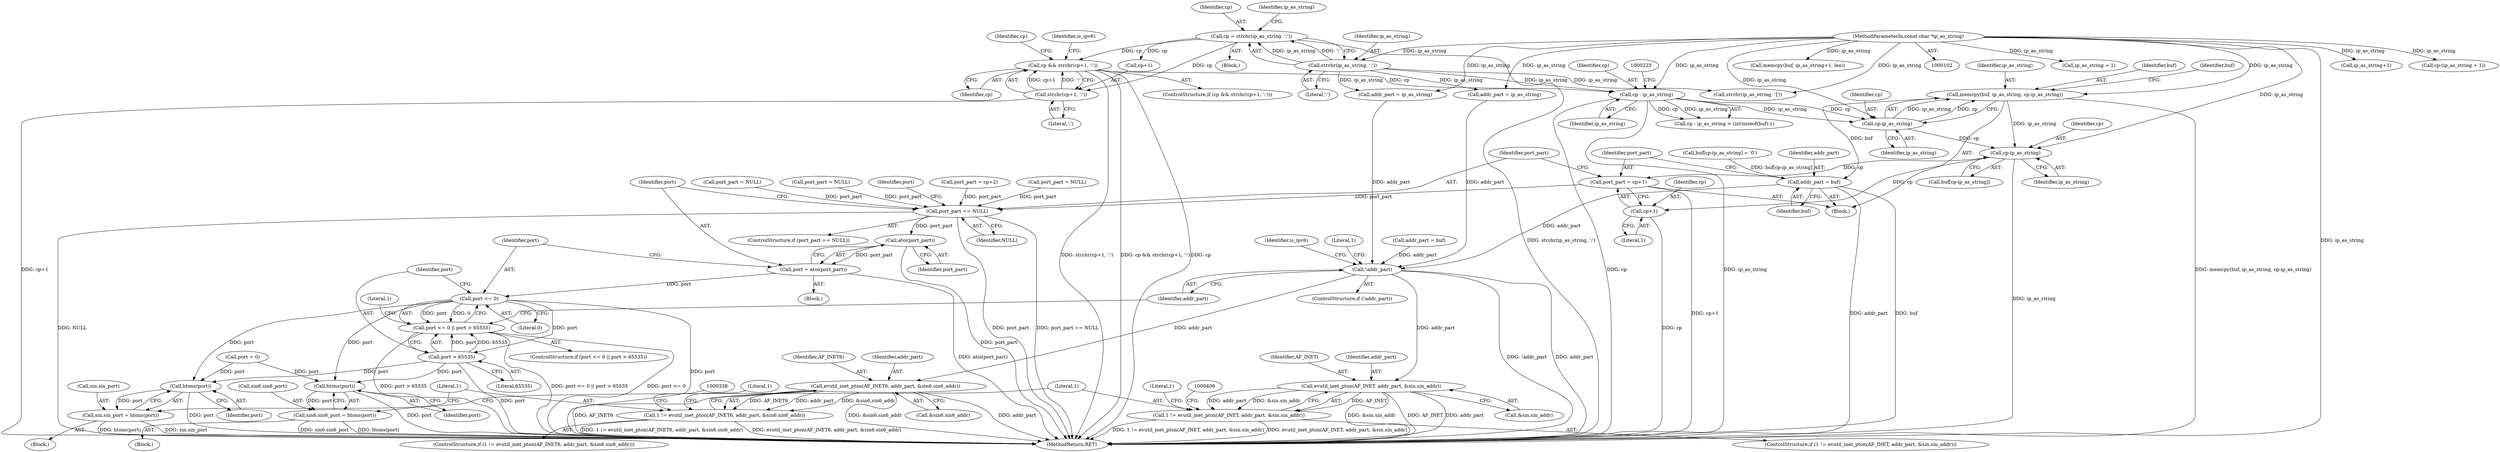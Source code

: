 digraph "0_libevent_329acc18a0768c21ba22522f01a5c7f46cacc4d5@API" {
"1000231" [label="(Call,memcpy(buf, ip_as_string, cp-ip_as_string))"];
"1000234" [label="(Call,cp-ip_as_string)"];
"1000218" [label="(Call,cp - ip_as_string)"];
"1000192" [label="(Call,cp && strchr(cp+1, ':'))"];
"1000113" [label="(Call,cp = strchr(ip_as_string, ':'))"];
"1000115" [label="(Call,strchr(ip_as_string, ':'))"];
"1000103" [label="(MethodParameterIn,const char *ip_as_string)"];
"1000194" [label="(Call,strchr(cp+1, ':'))"];
"1000240" [label="(Call,cp-ip_as_string)"];
"1000247" [label="(Call,port_part = cp+1)"];
"1000264" [label="(Call,port_part == NULL)"];
"1000275" [label="(Call,atoi(port_part))"];
"1000273" [label="(Call,port = atoi(port_part))"];
"1000279" [label="(Call,port <= 0)"];
"1000278" [label="(Call,port <= 0 || port > 65535)"];
"1000282" [label="(Call,port > 65535)"];
"1000320" [label="(Call,htons(port))"];
"1000316" [label="(Call,sin6.sin6_port = htons(port))"];
"1000388" [label="(Call,htons(port))"];
"1000384" [label="(Call,sin.sin_port = htons(port))"];
"1000249" [label="(Call,cp+1)"];
"1000244" [label="(Call,addr_part = buf)"];
"1000290" [label="(Call,!addr_part)"];
"1000325" [label="(Call,evutil_inet_pton(AF_INET6, addr_part, &sin6.sin6_addr))"];
"1000323" [label="(Call,1 != evutil_inet_pton(AF_INET6, addr_part, &sin6.sin6_addr))"];
"1000393" [label="(Call,evutil_inet_pton(AF_INET, addr_part, &sin.sin_addr))"];
"1000391" [label="(Call,1 != evutil_inet_pton(AF_INET, addr_part, &sin.sin_addr))"];
"1000142" [label="(Call,ip_as_string + 1)"];
"1000195" [label="(Call,cp+1)"];
"1000217" [label="(Call,cp - ip_as_string > (int)sizeof(buf)-1)"];
"1000316" [label="(Call,sin6.sin6_port = htons(port))"];
"1000169" [label="(Call,addr_part = buf)"];
"1000294" [label="(Literal,1)"];
"1000320" [label="(Call,htons(port))"];
"1000328" [label="(Call,&sin6.sin6_addr)"];
"1000395" [label="(Identifier,addr_part)"];
"1000218" [label="(Call,cp - ip_as_string)"];
"1000317" [label="(Call,sin6.sin6_port)"];
"1000284" [label="(Literal,65535)"];
"1000240" [label="(Call,cp-ip_as_string)"];
"1000219" [label="(Identifier,cp)"];
"1000334" [label="(Literal,1)"];
"1000276" [label="(Identifier,port_part)"];
"1000281" [label="(Literal,0)"];
"1000272" [label="(Block,)"];
"1000248" [label="(Identifier,port_part)"];
"1000290" [label="(Call,!addr_part)"];
"1000392" [label="(Literal,1)"];
"1000291" [label="(Identifier,addr_part)"];
"1000384" [label="(Call,sin.sin_port = htons(port))"];
"1000385" [label="(Call,sin.sin_port)"];
"1000114" [label="(Identifier,cp)"];
"1000273" [label="(Call,port = atoi(port_part))"];
"1000191" [label="(ControlStructure,if (cp && strchr(cp+1, ':')))"];
"1000103" [label="(MethodParameterIn,const char *ip_as_string)"];
"1000251" [label="(Literal,1)"];
"1000254" [label="(Call,addr_part = ip_as_string)"];
"1000193" [label="(Identifier,cp)"];
"1000321" [label="(Identifier,port)"];
"1000203" [label="(Call,addr_part = ip_as_string)"];
"1000390" [label="(ControlStructure,if (1 != evutil_inet_pton(AF_INET, addr_part, &sin.sin_addr)))"];
"1000236" [label="(Identifier,ip_as_string)"];
"1000296" [label="(Identifier,is_ipv6)"];
"1000211" [label="(Identifier,cp)"];
"1000432" [label="(MethodReturn,RET)"];
"1000113" [label="(Call,cp = strchr(ip_as_string, ':'))"];
"1000323" [label="(Call,1 != evutil_inet_pton(AF_INET6, addr_part, &sin6.sin6_addr))"];
"1000288" [label="(Literal,1)"];
"1000250" [label="(Identifier,cp)"];
"1000160" [label="(Call,ip_as_string+1)"];
"1000326" [label="(Identifier,AF_INET6)"];
"1000232" [label="(Identifier,buf)"];
"1000238" [label="(Call,buf[cp-ip_as_string])"];
"1000121" [label="(Identifier,ip_as_string)"];
"1000393" [label="(Call,evutil_inet_pton(AF_INET, addr_part, &sin.sin_addr))"];
"1000194" [label="(Call,strchr(cp+1, ':'))"];
"1000129" [label="(Call,strchr(ip_as_string, ']'))"];
"1000268" [label="(Call,port = 0)"];
"1000274" [label="(Identifier,port)"];
"1000280" [label="(Identifier,port)"];
"1000234" [label="(Call,cp-ip_as_string)"];
"1000249" [label="(Call,cp+1)"];
"1000402" [label="(Literal,1)"];
"1000325" [label="(Call,evutil_inet_pton(AF_INET6, addr_part, &sin6.sin6_addr))"];
"1000327" [label="(Identifier,addr_part)"];
"1000322" [label="(ControlStructure,if (1 != evutil_inet_pton(AF_INET6, addr_part, &sin6.sin6_addr)))"];
"1000233" [label="(Identifier,ip_as_string)"];
"1000206" [label="(Call,port_part = NULL)"];
"1000237" [label="(Call,buf[cp-ip_as_string] = '\0')"];
"1000277" [label="(ControlStructure,if (port <= 0 || port > 65535))"];
"1000389" [label="(Identifier,port)"];
"1000192" [label="(Call,cp && strchr(cp+1, ':'))"];
"1000140" [label="(Call,cp-(ip_as_string + 1))"];
"1000241" [label="(Identifier,cp)"];
"1000257" [label="(Call,port_part = NULL)"];
"1000265" [label="(Identifier,port_part)"];
"1000235" [label="(Identifier,cp)"];
"1000244" [label="(Call,addr_part = buf)"];
"1000116" [label="(Identifier,ip_as_string)"];
"1000115" [label="(Call,strchr(ip_as_string, ':'))"];
"1000231" [label="(Call,memcpy(buf, ip_as_string, cp-ip_as_string))"];
"1000198" [label="(Literal,':')"];
"1000158" [label="(Call,memcpy(buf, ip_as_string+1, len))"];
"1000297" [label="(Block,)"];
"1000391" [label="(Call,1 != evutil_inet_pton(AF_INET, addr_part, &sin.sin_addr))"];
"1000279" [label="(Call,port <= 0)"];
"1000282" [label="(Call,port > 65535)"];
"1000220" [label="(Identifier,ip_as_string)"];
"1000201" [label="(Identifier,is_ipv6)"];
"1000269" [label="(Identifier,port)"];
"1000246" [label="(Identifier,buf)"];
"1000245" [label="(Identifier,addr_part)"];
"1000117" [label="(Literal,':')"];
"1000275" [label="(Call,atoi(port_part))"];
"1000278" [label="(Call,port <= 0 || port > 65535)"];
"1000365" [label="(Block,)"];
"1000394" [label="(Identifier,AF_INET)"];
"1000239" [label="(Identifier,buf)"];
"1000178" [label="(Call,port_part = cp+2)"];
"1000324" [label="(Literal,1)"];
"1000388" [label="(Call,htons(port))"];
"1000242" [label="(Identifier,ip_as_string)"];
"1000289" [label="(ControlStructure,if (!addr_part))"];
"1000264" [label="(Call,port_part == NULL)"];
"1000396" [label="(Call,&sin.sin_addr)"];
"1000212" [label="(Block,)"];
"1000106" [label="(Block,)"];
"1000247" [label="(Call,port_part = cp+1)"];
"1000266" [label="(Identifier,NULL)"];
"1000283" [label="(Identifier,port)"];
"1000263" [label="(ControlStructure,if (port_part == NULL))"];
"1000184" [label="(Call,port_part = NULL)"];
"1000231" -> "1000212"  [label="AST: "];
"1000231" -> "1000234"  [label="CFG: "];
"1000232" -> "1000231"  [label="AST: "];
"1000233" -> "1000231"  [label="AST: "];
"1000234" -> "1000231"  [label="AST: "];
"1000239" -> "1000231"  [label="CFG: "];
"1000231" -> "1000432"  [label="DDG: memcpy(buf, ip_as_string, cp-ip_as_string)"];
"1000234" -> "1000231"  [label="DDG: ip_as_string"];
"1000234" -> "1000231"  [label="DDG: cp"];
"1000103" -> "1000231"  [label="DDG: ip_as_string"];
"1000231" -> "1000240"  [label="DDG: ip_as_string"];
"1000231" -> "1000244"  [label="DDG: buf"];
"1000234" -> "1000236"  [label="CFG: "];
"1000235" -> "1000234"  [label="AST: "];
"1000236" -> "1000234"  [label="AST: "];
"1000218" -> "1000234"  [label="DDG: cp"];
"1000218" -> "1000234"  [label="DDG: ip_as_string"];
"1000103" -> "1000234"  [label="DDG: ip_as_string"];
"1000234" -> "1000240"  [label="DDG: cp"];
"1000218" -> "1000217"  [label="AST: "];
"1000218" -> "1000220"  [label="CFG: "];
"1000219" -> "1000218"  [label="AST: "];
"1000220" -> "1000218"  [label="AST: "];
"1000223" -> "1000218"  [label="CFG: "];
"1000218" -> "1000432"  [label="DDG: cp"];
"1000218" -> "1000432"  [label="DDG: ip_as_string"];
"1000218" -> "1000217"  [label="DDG: cp"];
"1000218" -> "1000217"  [label="DDG: ip_as_string"];
"1000192" -> "1000218"  [label="DDG: cp"];
"1000115" -> "1000218"  [label="DDG: ip_as_string"];
"1000103" -> "1000218"  [label="DDG: ip_as_string"];
"1000192" -> "1000191"  [label="AST: "];
"1000192" -> "1000193"  [label="CFG: "];
"1000192" -> "1000194"  [label="CFG: "];
"1000193" -> "1000192"  [label="AST: "];
"1000194" -> "1000192"  [label="AST: "];
"1000201" -> "1000192"  [label="CFG: "];
"1000211" -> "1000192"  [label="CFG: "];
"1000192" -> "1000432"  [label="DDG: strchr(cp+1, ':')"];
"1000192" -> "1000432"  [label="DDG: cp"];
"1000192" -> "1000432"  [label="DDG: cp && strchr(cp+1, ':')"];
"1000113" -> "1000192"  [label="DDG: cp"];
"1000194" -> "1000192"  [label="DDG: cp+1"];
"1000194" -> "1000192"  [label="DDG: ':'"];
"1000113" -> "1000106"  [label="AST: "];
"1000113" -> "1000115"  [label="CFG: "];
"1000114" -> "1000113"  [label="AST: "];
"1000115" -> "1000113"  [label="AST: "];
"1000121" -> "1000113"  [label="CFG: "];
"1000113" -> "1000432"  [label="DDG: strchr(ip_as_string, ':')"];
"1000115" -> "1000113"  [label="DDG: ip_as_string"];
"1000115" -> "1000113"  [label="DDG: ':'"];
"1000113" -> "1000194"  [label="DDG: cp"];
"1000113" -> "1000195"  [label="DDG: cp"];
"1000115" -> "1000117"  [label="CFG: "];
"1000116" -> "1000115"  [label="AST: "];
"1000117" -> "1000115"  [label="AST: "];
"1000103" -> "1000115"  [label="DDG: ip_as_string"];
"1000115" -> "1000129"  [label="DDG: ip_as_string"];
"1000115" -> "1000203"  [label="DDG: ip_as_string"];
"1000115" -> "1000254"  [label="DDG: ip_as_string"];
"1000103" -> "1000102"  [label="AST: "];
"1000103" -> "1000432"  [label="DDG: ip_as_string"];
"1000103" -> "1000129"  [label="DDG: ip_as_string"];
"1000103" -> "1000140"  [label="DDG: ip_as_string"];
"1000103" -> "1000142"  [label="DDG: ip_as_string"];
"1000103" -> "1000158"  [label="DDG: ip_as_string"];
"1000103" -> "1000160"  [label="DDG: ip_as_string"];
"1000103" -> "1000203"  [label="DDG: ip_as_string"];
"1000103" -> "1000240"  [label="DDG: ip_as_string"];
"1000103" -> "1000254"  [label="DDG: ip_as_string"];
"1000194" -> "1000198"  [label="CFG: "];
"1000195" -> "1000194"  [label="AST: "];
"1000198" -> "1000194"  [label="AST: "];
"1000194" -> "1000432"  [label="DDG: cp+1"];
"1000240" -> "1000238"  [label="AST: "];
"1000240" -> "1000242"  [label="CFG: "];
"1000241" -> "1000240"  [label="AST: "];
"1000242" -> "1000240"  [label="AST: "];
"1000238" -> "1000240"  [label="CFG: "];
"1000240" -> "1000432"  [label="DDG: ip_as_string"];
"1000240" -> "1000247"  [label="DDG: cp"];
"1000240" -> "1000249"  [label="DDG: cp"];
"1000247" -> "1000212"  [label="AST: "];
"1000247" -> "1000249"  [label="CFG: "];
"1000248" -> "1000247"  [label="AST: "];
"1000249" -> "1000247"  [label="AST: "];
"1000265" -> "1000247"  [label="CFG: "];
"1000247" -> "1000432"  [label="DDG: cp+1"];
"1000247" -> "1000264"  [label="DDG: port_part"];
"1000264" -> "1000263"  [label="AST: "];
"1000264" -> "1000266"  [label="CFG: "];
"1000265" -> "1000264"  [label="AST: "];
"1000266" -> "1000264"  [label="AST: "];
"1000269" -> "1000264"  [label="CFG: "];
"1000274" -> "1000264"  [label="CFG: "];
"1000264" -> "1000432"  [label="DDG: port_part"];
"1000264" -> "1000432"  [label="DDG: port_part == NULL"];
"1000264" -> "1000432"  [label="DDG: NULL"];
"1000184" -> "1000264"  [label="DDG: port_part"];
"1000178" -> "1000264"  [label="DDG: port_part"];
"1000257" -> "1000264"  [label="DDG: port_part"];
"1000206" -> "1000264"  [label="DDG: port_part"];
"1000264" -> "1000275"  [label="DDG: port_part"];
"1000275" -> "1000273"  [label="AST: "];
"1000275" -> "1000276"  [label="CFG: "];
"1000276" -> "1000275"  [label="AST: "];
"1000273" -> "1000275"  [label="CFG: "];
"1000275" -> "1000432"  [label="DDG: port_part"];
"1000275" -> "1000273"  [label="DDG: port_part"];
"1000273" -> "1000272"  [label="AST: "];
"1000274" -> "1000273"  [label="AST: "];
"1000280" -> "1000273"  [label="CFG: "];
"1000273" -> "1000432"  [label="DDG: atoi(port_part)"];
"1000273" -> "1000279"  [label="DDG: port"];
"1000279" -> "1000278"  [label="AST: "];
"1000279" -> "1000281"  [label="CFG: "];
"1000280" -> "1000279"  [label="AST: "];
"1000281" -> "1000279"  [label="AST: "];
"1000283" -> "1000279"  [label="CFG: "];
"1000278" -> "1000279"  [label="CFG: "];
"1000279" -> "1000432"  [label="DDG: port"];
"1000279" -> "1000278"  [label="DDG: port"];
"1000279" -> "1000278"  [label="DDG: 0"];
"1000279" -> "1000282"  [label="DDG: port"];
"1000279" -> "1000320"  [label="DDG: port"];
"1000279" -> "1000388"  [label="DDG: port"];
"1000278" -> "1000277"  [label="AST: "];
"1000278" -> "1000282"  [label="CFG: "];
"1000282" -> "1000278"  [label="AST: "];
"1000288" -> "1000278"  [label="CFG: "];
"1000291" -> "1000278"  [label="CFG: "];
"1000278" -> "1000432"  [label="DDG: port > 65535"];
"1000278" -> "1000432"  [label="DDG: port <= 0 || port > 65535"];
"1000278" -> "1000432"  [label="DDG: port <= 0"];
"1000282" -> "1000278"  [label="DDG: port"];
"1000282" -> "1000278"  [label="DDG: 65535"];
"1000282" -> "1000284"  [label="CFG: "];
"1000283" -> "1000282"  [label="AST: "];
"1000284" -> "1000282"  [label="AST: "];
"1000282" -> "1000432"  [label="DDG: port"];
"1000282" -> "1000320"  [label="DDG: port"];
"1000282" -> "1000388"  [label="DDG: port"];
"1000320" -> "1000316"  [label="AST: "];
"1000320" -> "1000321"  [label="CFG: "];
"1000321" -> "1000320"  [label="AST: "];
"1000316" -> "1000320"  [label="CFG: "];
"1000320" -> "1000432"  [label="DDG: port"];
"1000320" -> "1000316"  [label="DDG: port"];
"1000268" -> "1000320"  [label="DDG: port"];
"1000316" -> "1000297"  [label="AST: "];
"1000317" -> "1000316"  [label="AST: "];
"1000324" -> "1000316"  [label="CFG: "];
"1000316" -> "1000432"  [label="DDG: htons(port)"];
"1000316" -> "1000432"  [label="DDG: sin6.sin6_port"];
"1000388" -> "1000384"  [label="AST: "];
"1000388" -> "1000389"  [label="CFG: "];
"1000389" -> "1000388"  [label="AST: "];
"1000384" -> "1000388"  [label="CFG: "];
"1000388" -> "1000432"  [label="DDG: port"];
"1000388" -> "1000384"  [label="DDG: port"];
"1000268" -> "1000388"  [label="DDG: port"];
"1000384" -> "1000365"  [label="AST: "];
"1000385" -> "1000384"  [label="AST: "];
"1000392" -> "1000384"  [label="CFG: "];
"1000384" -> "1000432"  [label="DDG: htons(port)"];
"1000384" -> "1000432"  [label="DDG: sin.sin_port"];
"1000249" -> "1000251"  [label="CFG: "];
"1000250" -> "1000249"  [label="AST: "];
"1000251" -> "1000249"  [label="AST: "];
"1000249" -> "1000432"  [label="DDG: cp"];
"1000244" -> "1000212"  [label="AST: "];
"1000244" -> "1000246"  [label="CFG: "];
"1000245" -> "1000244"  [label="AST: "];
"1000246" -> "1000244"  [label="AST: "];
"1000248" -> "1000244"  [label="CFG: "];
"1000244" -> "1000432"  [label="DDG: addr_part"];
"1000244" -> "1000432"  [label="DDG: buf"];
"1000237" -> "1000244"  [label="DDG: buf[cp-ip_as_string]"];
"1000244" -> "1000290"  [label="DDG: addr_part"];
"1000290" -> "1000289"  [label="AST: "];
"1000290" -> "1000291"  [label="CFG: "];
"1000291" -> "1000290"  [label="AST: "];
"1000294" -> "1000290"  [label="CFG: "];
"1000296" -> "1000290"  [label="CFG: "];
"1000290" -> "1000432"  [label="DDG: addr_part"];
"1000290" -> "1000432"  [label="DDG: !addr_part"];
"1000254" -> "1000290"  [label="DDG: addr_part"];
"1000169" -> "1000290"  [label="DDG: addr_part"];
"1000203" -> "1000290"  [label="DDG: addr_part"];
"1000290" -> "1000325"  [label="DDG: addr_part"];
"1000290" -> "1000393"  [label="DDG: addr_part"];
"1000325" -> "1000323"  [label="AST: "];
"1000325" -> "1000328"  [label="CFG: "];
"1000326" -> "1000325"  [label="AST: "];
"1000327" -> "1000325"  [label="AST: "];
"1000328" -> "1000325"  [label="AST: "];
"1000323" -> "1000325"  [label="CFG: "];
"1000325" -> "1000432"  [label="DDG: AF_INET6"];
"1000325" -> "1000432"  [label="DDG: &sin6.sin6_addr"];
"1000325" -> "1000432"  [label="DDG: addr_part"];
"1000325" -> "1000323"  [label="DDG: AF_INET6"];
"1000325" -> "1000323"  [label="DDG: addr_part"];
"1000325" -> "1000323"  [label="DDG: &sin6.sin6_addr"];
"1000323" -> "1000322"  [label="AST: "];
"1000324" -> "1000323"  [label="AST: "];
"1000334" -> "1000323"  [label="CFG: "];
"1000338" -> "1000323"  [label="CFG: "];
"1000323" -> "1000432"  [label="DDG: evutil_inet_pton(AF_INET6, addr_part, &sin6.sin6_addr)"];
"1000323" -> "1000432"  [label="DDG: 1 != evutil_inet_pton(AF_INET6, addr_part, &sin6.sin6_addr)"];
"1000393" -> "1000391"  [label="AST: "];
"1000393" -> "1000396"  [label="CFG: "];
"1000394" -> "1000393"  [label="AST: "];
"1000395" -> "1000393"  [label="AST: "];
"1000396" -> "1000393"  [label="AST: "];
"1000391" -> "1000393"  [label="CFG: "];
"1000393" -> "1000432"  [label="DDG: &sin.sin_addr"];
"1000393" -> "1000432"  [label="DDG: AF_INET"];
"1000393" -> "1000432"  [label="DDG: addr_part"];
"1000393" -> "1000391"  [label="DDG: AF_INET"];
"1000393" -> "1000391"  [label="DDG: addr_part"];
"1000393" -> "1000391"  [label="DDG: &sin.sin_addr"];
"1000391" -> "1000390"  [label="AST: "];
"1000392" -> "1000391"  [label="AST: "];
"1000402" -> "1000391"  [label="CFG: "];
"1000406" -> "1000391"  [label="CFG: "];
"1000391" -> "1000432"  [label="DDG: evutil_inet_pton(AF_INET, addr_part, &sin.sin_addr)"];
"1000391" -> "1000432"  [label="DDG: 1 != evutil_inet_pton(AF_INET, addr_part, &sin.sin_addr)"];
}
